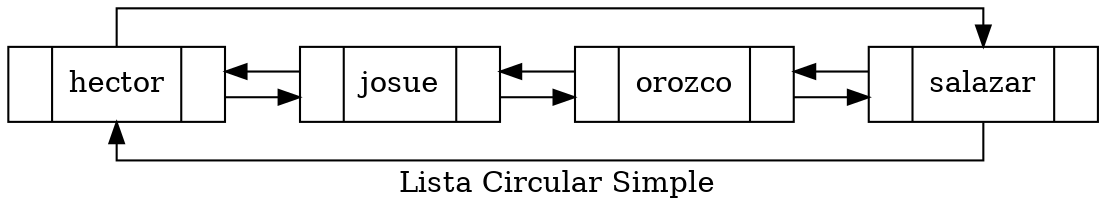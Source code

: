 digraph ListaDoble {
rankdir=LR;
splines=ortho;
Nodo0[shape=record,label="{<pre>|hector|<next>}"];
Nodo1[shape=record,label="{<pre>|josue|<next>}"];
Nodo2[shape=record,label="{<pre>|orozco|<next>}"];
Nodo3[shape=record,label="{<pre>|salazar|<next>}"];
Nodo0->Nodo1;
Nodo1->Nodo0;
Nodo1->Nodo2;
Nodo2->Nodo1;
Nodo2->Nodo3;
Nodo3->Nodo2;
Nodo3->Nodo0[constraint=false];
Nodo0->Nodo3[constraint=false];
label = " Lista Circular Simple";
}
